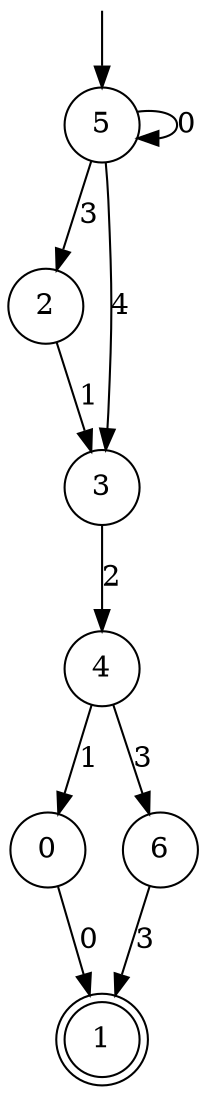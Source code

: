 digraph g {

	s0 [shape="circle" label="0"];
	s1 [shape="doublecircle" label="1"];
	s2 [shape="circle" label="2"];
	s3 [shape="circle" label="3"];
	s4 [shape="circle" label="4"];
	s5 [shape="circle" label="5"];
	s6 [shape="circle" label="6"];
	s0 -> s1 [label="0"];
	s2 -> s3 [label="1"];
	s3 -> s4 [label="2"];
	s4 -> s0 [label="1"];
	s4 -> s6 [label="3"];
	s5 -> s5 [label="0"];
	s5 -> s2 [label="3"];
	s5 -> s3 [label="4"];
	s6 -> s1 [label="3"];

__start0 [label="" shape="none" width="0" height="0"];
__start0 -> s5;

}
